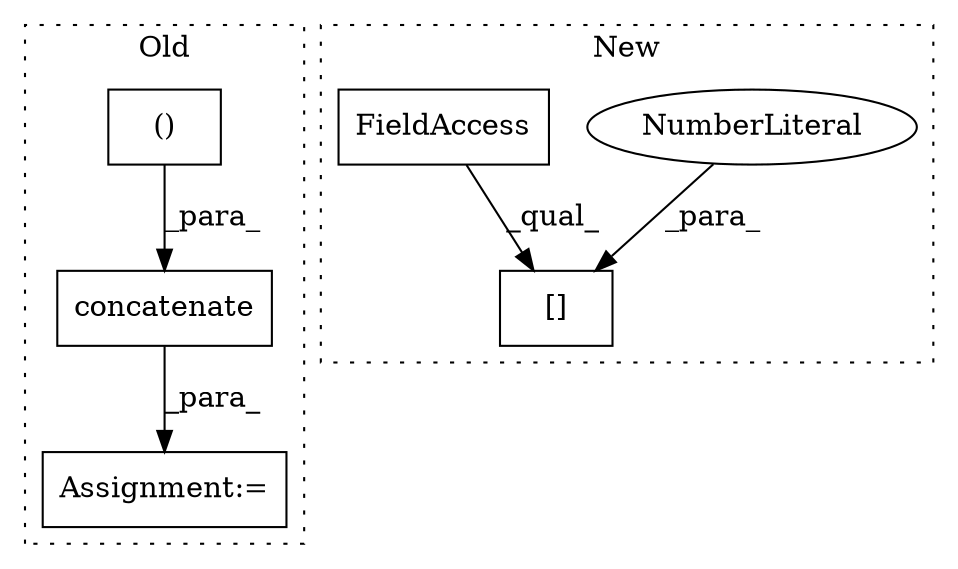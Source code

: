digraph G {
subgraph cluster0 {
1 [label="concatenate" a="32" s="2545,2626" l="17,1" shape="box"];
3 [label="Assignment:=" a="7" s="3028" l="1" shape="box"];
4 [label="()" a="106" s="2562" l="61" shape="box"];
label = "Old";
style="dotted";
}
subgraph cluster1 {
2 [label="[]" a="2" s="2911,2940" l="28,1" shape="box"];
5 [label="NumberLiteral" a="34" s="2939" l="1" shape="ellipse"];
6 [label="FieldAccess" a="22" s="2911" l="27" shape="box"];
label = "New";
style="dotted";
}
1 -> 3 [label="_para_"];
4 -> 1 [label="_para_"];
5 -> 2 [label="_para_"];
6 -> 2 [label="_qual_"];
}